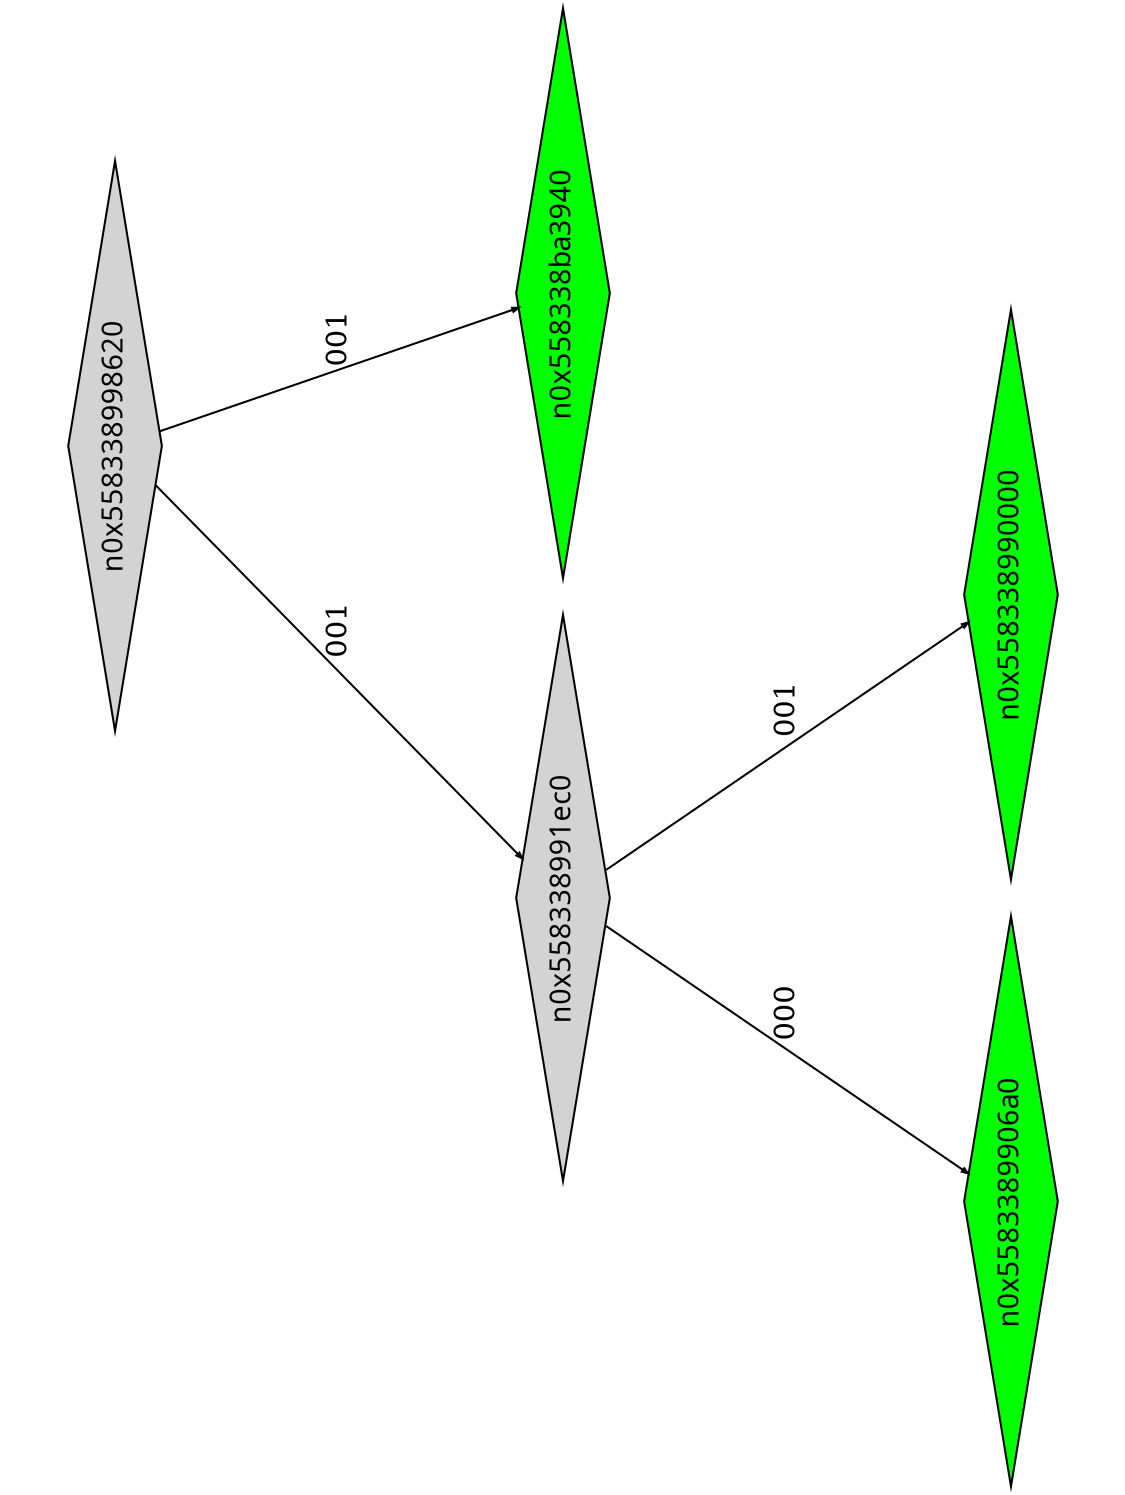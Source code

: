 digraph G {
	size="10,7.5";
	ratio=fill;
	rotate=90;
	center = "true";
	node [style="filled",width=.1,height=.1,fontname="Terminus"]
	edge [arrowsize=.3]
	n0x558338998620 [shape=diamond];
	n0x558338998620 -> n0x558338991ec0 [label=001];
	n0x558338998620 -> n0x558338ba3940 [label=001];
	n0x558338ba3940 [shape=diamond,fillcolor=green];
	n0x558338991ec0 [shape=diamond];
	n0x558338991ec0 -> n0x5583389906a0 [label=000];
	n0x558338991ec0 -> n0x558338990000 [label=001];
	n0x558338990000 [shape=diamond,fillcolor=green];
	n0x5583389906a0 [shape=diamond,fillcolor=green];
}
